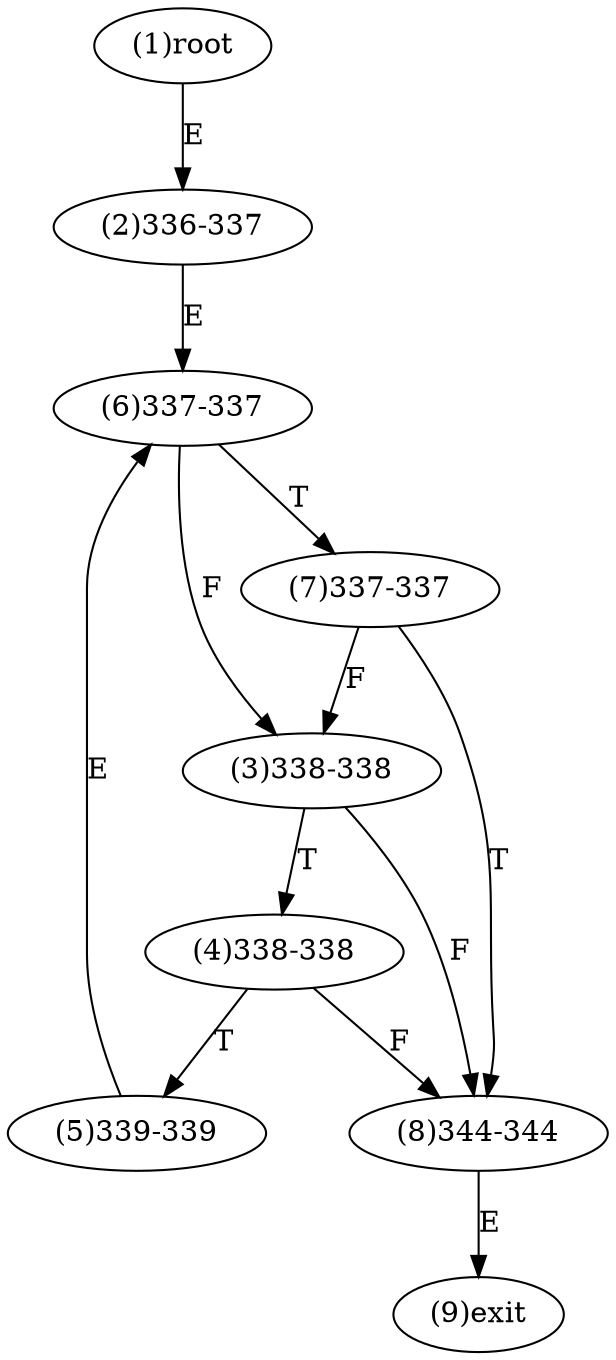 digraph "" { 
1[ label="(1)root"];
2[ label="(2)336-337"];
3[ label="(3)338-338"];
4[ label="(4)338-338"];
5[ label="(5)339-339"];
6[ label="(6)337-337"];
7[ label="(7)337-337"];
8[ label="(8)344-344"];
9[ label="(9)exit"];
1->2[ label="E"];
2->6[ label="E"];
3->8[ label="F"];
3->4[ label="T"];
4->8[ label="F"];
4->5[ label="T"];
5->6[ label="E"];
6->3[ label="F"];
6->7[ label="T"];
7->3[ label="F"];
7->8[ label="T"];
8->9[ label="E"];
}